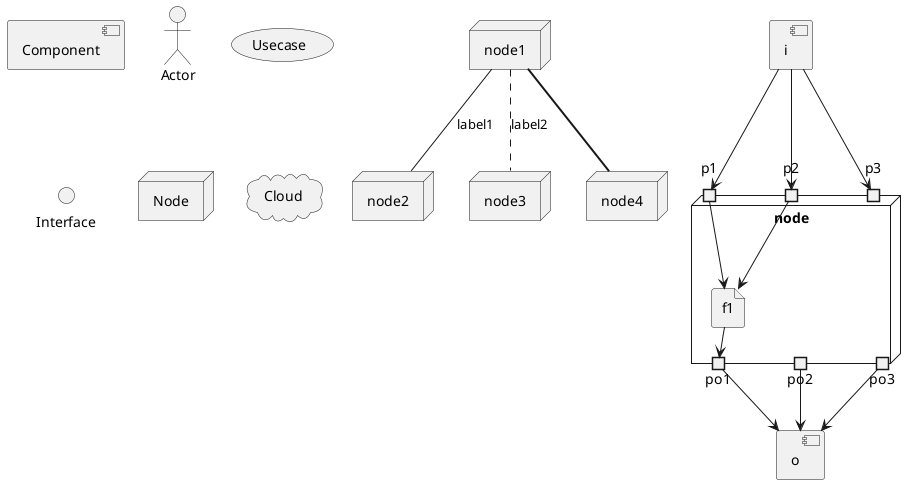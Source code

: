 @startuml

component Component
actor     Actor
usecase   Usecase
()        Interface
node      Node
cloud     Cloud

node node1
node node2
node node3
node node4
node1 -- node2 : label1
node1 .. node3 : label2
node1 == node4


[i]
node node {
  portin p1
  portin p2
  portin p3
  portout po1
  portout po2
  portout po3
  file f1
}
[o]

i --> p1
i --> p2
i --> p3
p1 --> f1
p2 --> f1
po1 --> o
po2 --> o
po3 --> o
f1 --> po1

@enduml
